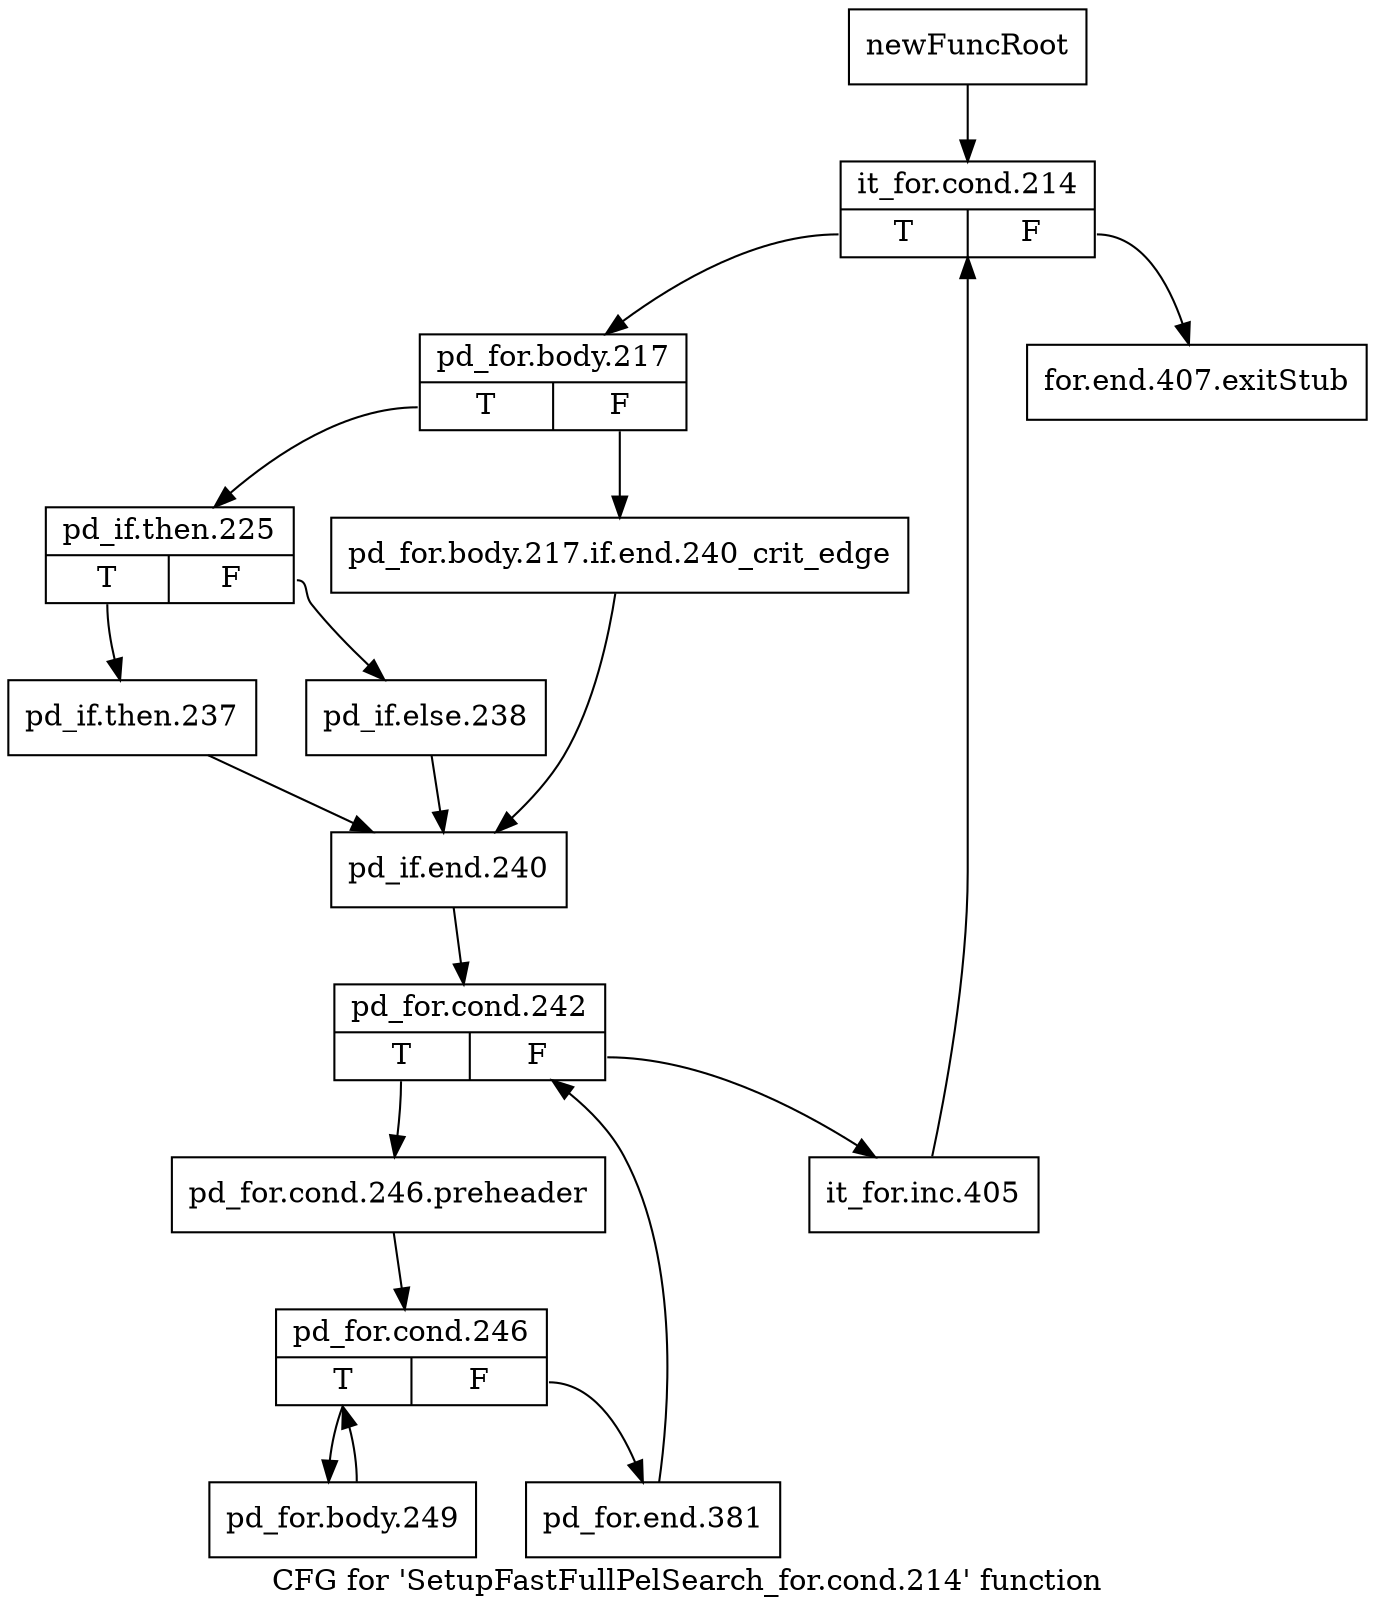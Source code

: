 digraph "CFG for 'SetupFastFullPelSearch_for.cond.214' function" {
	label="CFG for 'SetupFastFullPelSearch_for.cond.214' function";

	Node0x287ad60 [shape=record,label="{newFuncRoot}"];
	Node0x287ad60 -> Node0x287ae00;
	Node0x287adb0 [shape=record,label="{for.end.407.exitStub}"];
	Node0x287ae00 [shape=record,label="{it_for.cond.214|{<s0>T|<s1>F}}"];
	Node0x287ae00:s0 -> Node0x287ae50;
	Node0x287ae00:s1 -> Node0x287adb0;
	Node0x287ae50 [shape=record,label="{pd_for.body.217|{<s0>T|<s1>F}}"];
	Node0x287ae50:s0 -> Node0x287aef0;
	Node0x287ae50:s1 -> Node0x287aea0;
	Node0x287aea0 [shape=record,label="{pd_for.body.217.if.end.240_crit_edge}"];
	Node0x287aea0 -> Node0x287afe0;
	Node0x287aef0 [shape=record,label="{pd_if.then.225|{<s0>T|<s1>F}}"];
	Node0x287aef0:s0 -> Node0x287af90;
	Node0x287aef0:s1 -> Node0x287af40;
	Node0x287af40 [shape=record,label="{pd_if.else.238}"];
	Node0x287af40 -> Node0x287afe0;
	Node0x287af90 [shape=record,label="{pd_if.then.237}"];
	Node0x287af90 -> Node0x287afe0;
	Node0x287afe0 [shape=record,label="{pd_if.end.240}"];
	Node0x287afe0 -> Node0x287b030;
	Node0x287b030 [shape=record,label="{pd_for.cond.242|{<s0>T|<s1>F}}"];
	Node0x287b030:s0 -> Node0x287b0d0;
	Node0x287b030:s1 -> Node0x287b080;
	Node0x287b080 [shape=record,label="{it_for.inc.405}"];
	Node0x287b080 -> Node0x287ae00;
	Node0x287b0d0 [shape=record,label="{pd_for.cond.246.preheader}"];
	Node0x287b0d0 -> Node0x287b120;
	Node0x287b120 [shape=record,label="{pd_for.cond.246|{<s0>T|<s1>F}}"];
	Node0x287b120:s0 -> Node0x287b1c0;
	Node0x287b120:s1 -> Node0x287b170;
	Node0x287b170 [shape=record,label="{pd_for.end.381}"];
	Node0x287b170 -> Node0x287b030;
	Node0x287b1c0 [shape=record,label="{pd_for.body.249}"];
	Node0x287b1c0 -> Node0x287b120;
}
